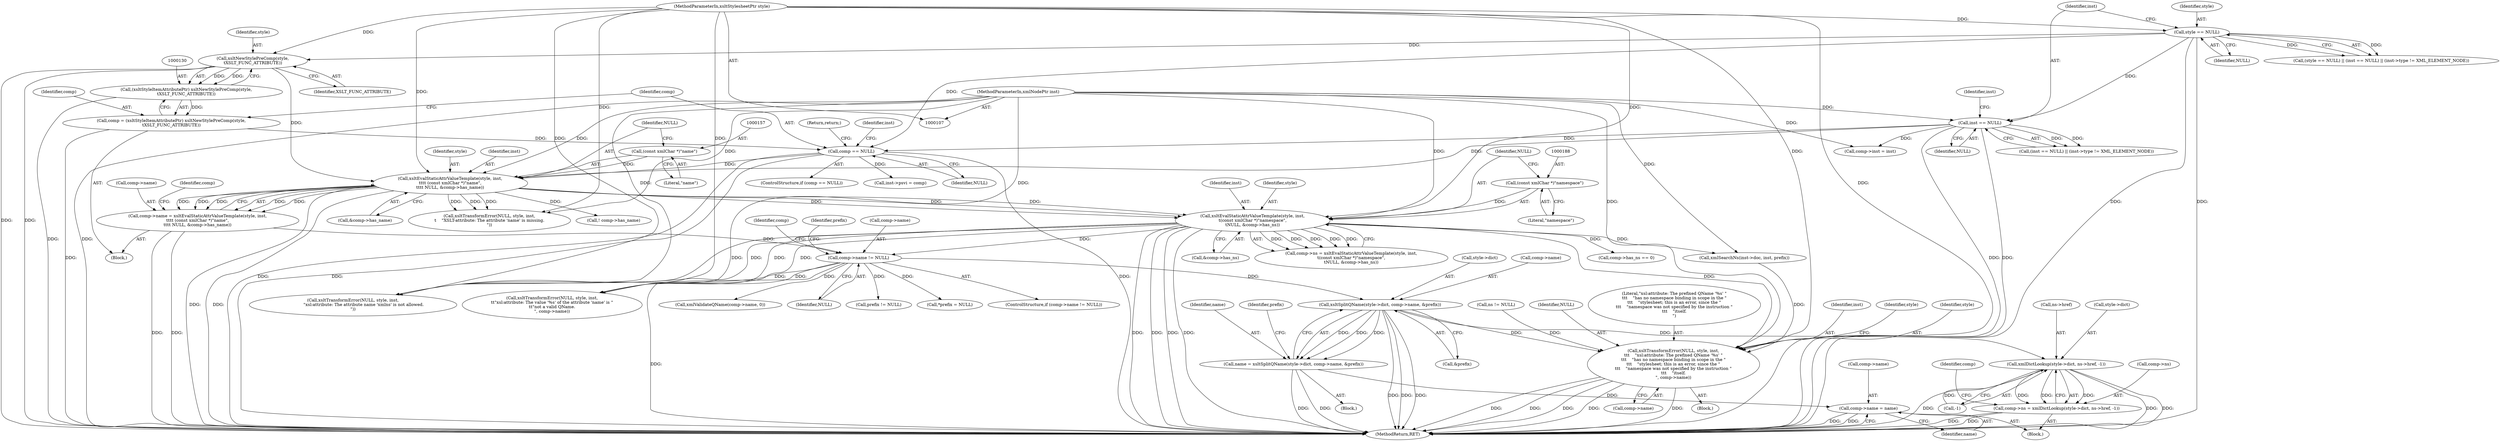 digraph "0_Chrome_96dbafe288dbe2f0cc45fa3c39daf6d0c37acbab_28@pointer" {
"1000241" [label="(Call,xsltSplitQName(style->dict, comp->name, &prefix))"];
"1000196" [label="(Call,comp->name != NULL)"];
"1000149" [label="(Call,comp->name = xsltEvalStaticAttrValueTemplate(style, inst,\n\t\t\t\t (const xmlChar *)\"name\",\n\t\t\t\t NULL, &comp->has_name))"];
"1000153" [label="(Call,xsltEvalStaticAttrValueTemplate(style, inst,\n\t\t\t\t (const xmlChar *)\"name\",\n\t\t\t\t NULL, &comp->has_name))"];
"1000131" [label="(Call,xsltNewStylePreComp(style,\n\tXSLT_FUNC_ATTRIBUTE))"];
"1000114" [label="(Call,style == NULL)"];
"1000108" [label="(MethodParameterIn,xsltStylesheetPtr style)"];
"1000109" [label="(MethodParameterIn,xmlNodePtr inst)"];
"1000118" [label="(Call,inst == NULL)"];
"1000156" [label="(Call,(const xmlChar *)\"name\")"];
"1000135" [label="(Call,comp == NULL)"];
"1000127" [label="(Call,comp = (xsltStyleItemAttributePtr) xsltNewStylePreComp(style,\n\tXSLT_FUNC_ATTRIBUTE))"];
"1000129" [label="(Call,(xsltStyleItemAttributePtr) xsltNewStylePreComp(style,\n\tXSLT_FUNC_ATTRIBUTE))"];
"1000184" [label="(Call,xsltEvalStaticAttrValueTemplate(style, inst,\n\t(const xmlChar *)\"namespace\",\n\tNULL, &comp->has_ns))"];
"1000187" [label="(Call,(const xmlChar *)\"namespace\")"];
"1000239" [label="(Call,name = xsltSplitQName(style->dict, comp->name, &prefix))"];
"1000299" [label="(Call,comp->name = name)"];
"1000280" [label="(Call,xmlDictLookup(style->dict, ns->href, -1))"];
"1000276" [label="(Call,comp->ns = xmlDictLookup(style->dict, ns->href, -1))"];
"1000306" [label="(Call,xsltTransformError(NULL, style, inst,\n\t\t\t    \"xsl:attribute: The prefixed QName '%s' \"\n\t\t\t    \"has no namespace binding in scope in the \"\n\t\t\t    \"stylesheet; this is an error, since the \"\n\t\t\t    \"namespace was not specified by the instruction \"\n\t\t\t    \"itself.\n\", comp->name))"];
"1000309" [label="(Identifier,inst)"];
"1000242" [label="(Call,style->dict)"];
"1000311" [label="(Call,comp->name)"];
"1000186" [label="(Identifier,inst)"];
"1000265" [label="(Call,xmlSearchNs(inst->doc, inst, prefix))"];
"1000287" [label="(Call,-1)"];
"1000170" [label="(Call,xsltTransformError(NULL, style, inst,\n\t    \"XSLT-attribute: The attribute 'name' is missing.\n\"))"];
"1000150" [label="(Call,comp->name)"];
"1000318" [label="(MethodReturn,RET)"];
"1000116" [label="(Identifier,NULL)"];
"1000134" [label="(ControlStructure,if (comp == NULL))"];
"1000190" [label="(Identifier,NULL)"];
"1000159" [label="(Identifier,NULL)"];
"1000281" [label="(Call,style->dict)"];
"1000276" [label="(Call,comp->ns = xmlDictLookup(style->dict, ns->href, -1))"];
"1000158" [label="(Literal,\"name\")"];
"1000120" [label="(Identifier,NULL)"];
"1000251" [label="(Call,prefix != NULL)"];
"1000205" [label="(Identifier,comp)"];
"1000154" [label="(Identifier,style)"];
"1000133" [label="(Identifier,XSLT_FUNC_ATTRIBUTE)"];
"1000139" [label="(Call,inst->psvi = comp)"];
"1000256" [label="(Call,comp->has_ns == 0)"];
"1000277" [label="(Call,comp->ns)"];
"1000240" [label="(Identifier,name)"];
"1000119" [label="(Identifier,inst)"];
"1000189" [label="(Literal,\"namespace\")"];
"1000284" [label="(Call,ns->href)"];
"1000245" [label="(Call,comp->name)"];
"1000305" [label="(Block,)"];
"1000138" [label="(Return,return;)"];
"1000252" [label="(Identifier,prefix)"];
"1000108" [label="(MethodParameterIn,xsltStylesheetPtr style)"];
"1000196" [label="(Call,comp->name != NULL)"];
"1000223" [label="(Call,xsltTransformError(NULL, style, inst,\n                \"xsl:attribute: The attribute name 'xmlns' is not allowed.\n\"))"];
"1000109" [label="(MethodParameterIn,xmlNodePtr inst)"];
"1000153" [label="(Call,xsltEvalStaticAttrValueTemplate(style, inst,\n\t\t\t\t (const xmlChar *)\"name\",\n\t\t\t\t NULL, &comp->has_name))"];
"1000291" [label="(Identifier,comp)"];
"1000156" [label="(Call,(const xmlChar *)\"name\")"];
"1000110" [label="(Block,)"];
"1000316" [label="(Identifier,style)"];
"1000187" [label="(Call,(const xmlChar *)\"namespace\")"];
"1000123" [label="(Identifier,inst)"];
"1000113" [label="(Call,(style == NULL) || (inst == NULL) || (inst->type != XML_ELEMENT_NODE))"];
"1000131" [label="(Call,xsltNewStylePreComp(style,\n\tXSLT_FUNC_ATTRIBUTE))"];
"1000241" [label="(Call,xsltSplitQName(style->dict, comp->name, &prefix))"];
"1000185" [label="(Identifier,style)"];
"1000165" [label="(Call,! comp->has_name)"];
"1000209" [label="(Call,xsltTransformError(NULL, style, inst,\n\t\t\"xsl:attribute: The value '%s' of the attribute 'name' is \"\n\t\t\"not a valid QName.\n\", comp->name))"];
"1000235" [label="(Call,*prefix = NULL)"];
"1000236" [label="(Identifier,prefix)"];
"1000137" [label="(Identifier,NULL)"];
"1000303" [label="(Identifier,name)"];
"1000155" [label="(Identifier,inst)"];
"1000144" [label="(Call,comp->inst = inst)"];
"1000136" [label="(Identifier,comp)"];
"1000167" [label="(Identifier,comp)"];
"1000184" [label="(Call,xsltEvalStaticAttrValueTemplate(style, inst,\n\t(const xmlChar *)\"namespace\",\n\tNULL, &comp->has_ns))"];
"1000195" [label="(ControlStructure,if (comp->name != NULL))"];
"1000128" [label="(Identifier,comp)"];
"1000308" [label="(Identifier,style)"];
"1000191" [label="(Call,&comp->has_ns)"];
"1000149" [label="(Call,comp->name = xsltEvalStaticAttrValueTemplate(style, inst,\n\t\t\t\t (const xmlChar *)\"name\",\n\t\t\t\t NULL, &comp->has_name))"];
"1000239" [label="(Call,name = xsltSplitQName(style->dict, comp->name, &prefix))"];
"1000272" [label="(Call,ns != NULL)"];
"1000280" [label="(Call,xmlDictLookup(style->dict, ns->href, -1))"];
"1000141" [label="(Identifier,inst)"];
"1000129" [label="(Call,(xsltStyleItemAttributePtr) xsltNewStylePreComp(style,\n\tXSLT_FUNC_ATTRIBUTE))"];
"1000118" [label="(Call,inst == NULL)"];
"1000160" [label="(Call,&comp->has_name)"];
"1000203" [label="(Call,xmlValidateQName(comp->name, 0))"];
"1000300" [label="(Call,comp->name)"];
"1000115" [label="(Identifier,style)"];
"1000233" [label="(Block,)"];
"1000197" [label="(Call,comp->name)"];
"1000306" [label="(Call,xsltTransformError(NULL, style, inst,\n\t\t\t    \"xsl:attribute: The prefixed QName '%s' \"\n\t\t\t    \"has no namespace binding in scope in the \"\n\t\t\t    \"stylesheet; this is an error, since the \"\n\t\t\t    \"namespace was not specified by the instruction \"\n\t\t\t    \"itself.\n\", comp->name))"];
"1000248" [label="(Call,&prefix)"];
"1000275" [label="(Block,)"];
"1000114" [label="(Call,style == NULL)"];
"1000299" [label="(Call,comp->name = name)"];
"1000180" [label="(Call,comp->ns = xsltEvalStaticAttrValueTemplate(style, inst,\n\t(const xmlChar *)\"namespace\",\n\tNULL, &comp->has_ns))"];
"1000127" [label="(Call,comp = (xsltStyleItemAttributePtr) xsltNewStylePreComp(style,\n\tXSLT_FUNC_ATTRIBUTE))"];
"1000132" [label="(Identifier,style)"];
"1000117" [label="(Call,(inst == NULL) || (inst->type != XML_ELEMENT_NODE))"];
"1000135" [label="(Call,comp == NULL)"];
"1000307" [label="(Identifier,NULL)"];
"1000310" [label="(Literal,\"xsl:attribute: The prefixed QName '%s' \"\n\t\t\t    \"has no namespace binding in scope in the \"\n\t\t\t    \"stylesheet; this is an error, since the \"\n\t\t\t    \"namespace was not specified by the instruction \"\n\t\t\t    \"itself.\n\")"];
"1000200" [label="(Identifier,NULL)"];
"1000241" -> "1000239"  [label="AST: "];
"1000241" -> "1000248"  [label="CFG: "];
"1000242" -> "1000241"  [label="AST: "];
"1000245" -> "1000241"  [label="AST: "];
"1000248" -> "1000241"  [label="AST: "];
"1000239" -> "1000241"  [label="CFG: "];
"1000241" -> "1000318"  [label="DDG: "];
"1000241" -> "1000318"  [label="DDG: "];
"1000241" -> "1000318"  [label="DDG: "];
"1000241" -> "1000239"  [label="DDG: "];
"1000241" -> "1000239"  [label="DDG: "];
"1000241" -> "1000239"  [label="DDG: "];
"1000196" -> "1000241"  [label="DDG: "];
"1000241" -> "1000280"  [label="DDG: "];
"1000241" -> "1000306"  [label="DDG: "];
"1000196" -> "1000195"  [label="AST: "];
"1000196" -> "1000200"  [label="CFG: "];
"1000197" -> "1000196"  [label="AST: "];
"1000200" -> "1000196"  [label="AST: "];
"1000205" -> "1000196"  [label="CFG: "];
"1000236" -> "1000196"  [label="CFG: "];
"1000196" -> "1000318"  [label="DDG: "];
"1000149" -> "1000196"  [label="DDG: "];
"1000184" -> "1000196"  [label="DDG: "];
"1000196" -> "1000203"  [label="DDG: "];
"1000196" -> "1000209"  [label="DDG: "];
"1000196" -> "1000223"  [label="DDG: "];
"1000196" -> "1000235"  [label="DDG: "];
"1000196" -> "1000251"  [label="DDG: "];
"1000149" -> "1000110"  [label="AST: "];
"1000149" -> "1000153"  [label="CFG: "];
"1000150" -> "1000149"  [label="AST: "];
"1000153" -> "1000149"  [label="AST: "];
"1000167" -> "1000149"  [label="CFG: "];
"1000149" -> "1000318"  [label="DDG: "];
"1000149" -> "1000318"  [label="DDG: "];
"1000153" -> "1000149"  [label="DDG: "];
"1000153" -> "1000149"  [label="DDG: "];
"1000153" -> "1000149"  [label="DDG: "];
"1000153" -> "1000149"  [label="DDG: "];
"1000153" -> "1000149"  [label="DDG: "];
"1000153" -> "1000160"  [label="CFG: "];
"1000154" -> "1000153"  [label="AST: "];
"1000155" -> "1000153"  [label="AST: "];
"1000156" -> "1000153"  [label="AST: "];
"1000159" -> "1000153"  [label="AST: "];
"1000160" -> "1000153"  [label="AST: "];
"1000153" -> "1000318"  [label="DDG: "];
"1000153" -> "1000318"  [label="DDG: "];
"1000131" -> "1000153"  [label="DDG: "];
"1000108" -> "1000153"  [label="DDG: "];
"1000109" -> "1000153"  [label="DDG: "];
"1000118" -> "1000153"  [label="DDG: "];
"1000156" -> "1000153"  [label="DDG: "];
"1000135" -> "1000153"  [label="DDG: "];
"1000153" -> "1000165"  [label="DDG: "];
"1000153" -> "1000170"  [label="DDG: "];
"1000153" -> "1000170"  [label="DDG: "];
"1000153" -> "1000170"  [label="DDG: "];
"1000153" -> "1000184"  [label="DDG: "];
"1000153" -> "1000184"  [label="DDG: "];
"1000153" -> "1000184"  [label="DDG: "];
"1000131" -> "1000129"  [label="AST: "];
"1000131" -> "1000133"  [label="CFG: "];
"1000132" -> "1000131"  [label="AST: "];
"1000133" -> "1000131"  [label="AST: "];
"1000129" -> "1000131"  [label="CFG: "];
"1000131" -> "1000318"  [label="DDG: "];
"1000131" -> "1000318"  [label="DDG: "];
"1000131" -> "1000129"  [label="DDG: "];
"1000131" -> "1000129"  [label="DDG: "];
"1000114" -> "1000131"  [label="DDG: "];
"1000108" -> "1000131"  [label="DDG: "];
"1000114" -> "1000113"  [label="AST: "];
"1000114" -> "1000116"  [label="CFG: "];
"1000115" -> "1000114"  [label="AST: "];
"1000116" -> "1000114"  [label="AST: "];
"1000119" -> "1000114"  [label="CFG: "];
"1000113" -> "1000114"  [label="CFG: "];
"1000114" -> "1000318"  [label="DDG: "];
"1000114" -> "1000318"  [label="DDG: "];
"1000114" -> "1000113"  [label="DDG: "];
"1000114" -> "1000113"  [label="DDG: "];
"1000108" -> "1000114"  [label="DDG: "];
"1000114" -> "1000118"  [label="DDG: "];
"1000114" -> "1000135"  [label="DDG: "];
"1000108" -> "1000107"  [label="AST: "];
"1000108" -> "1000318"  [label="DDG: "];
"1000108" -> "1000170"  [label="DDG: "];
"1000108" -> "1000184"  [label="DDG: "];
"1000108" -> "1000209"  [label="DDG: "];
"1000108" -> "1000223"  [label="DDG: "];
"1000108" -> "1000306"  [label="DDG: "];
"1000109" -> "1000107"  [label="AST: "];
"1000109" -> "1000318"  [label="DDG: "];
"1000109" -> "1000118"  [label="DDG: "];
"1000109" -> "1000144"  [label="DDG: "];
"1000109" -> "1000170"  [label="DDG: "];
"1000109" -> "1000184"  [label="DDG: "];
"1000109" -> "1000209"  [label="DDG: "];
"1000109" -> "1000223"  [label="DDG: "];
"1000109" -> "1000265"  [label="DDG: "];
"1000109" -> "1000306"  [label="DDG: "];
"1000118" -> "1000117"  [label="AST: "];
"1000118" -> "1000120"  [label="CFG: "];
"1000119" -> "1000118"  [label="AST: "];
"1000120" -> "1000118"  [label="AST: "];
"1000123" -> "1000118"  [label="CFG: "];
"1000117" -> "1000118"  [label="CFG: "];
"1000118" -> "1000318"  [label="DDG: "];
"1000118" -> "1000318"  [label="DDG: "];
"1000118" -> "1000117"  [label="DDG: "];
"1000118" -> "1000117"  [label="DDG: "];
"1000118" -> "1000135"  [label="DDG: "];
"1000118" -> "1000144"  [label="DDG: "];
"1000156" -> "1000158"  [label="CFG: "];
"1000157" -> "1000156"  [label="AST: "];
"1000158" -> "1000156"  [label="AST: "];
"1000159" -> "1000156"  [label="CFG: "];
"1000135" -> "1000134"  [label="AST: "];
"1000135" -> "1000137"  [label="CFG: "];
"1000136" -> "1000135"  [label="AST: "];
"1000137" -> "1000135"  [label="AST: "];
"1000138" -> "1000135"  [label="CFG: "];
"1000141" -> "1000135"  [label="CFG: "];
"1000135" -> "1000318"  [label="DDG: "];
"1000135" -> "1000318"  [label="DDG: "];
"1000135" -> "1000318"  [label="DDG: "];
"1000127" -> "1000135"  [label="DDG: "];
"1000135" -> "1000139"  [label="DDG: "];
"1000127" -> "1000110"  [label="AST: "];
"1000127" -> "1000129"  [label="CFG: "];
"1000128" -> "1000127"  [label="AST: "];
"1000129" -> "1000127"  [label="AST: "];
"1000136" -> "1000127"  [label="CFG: "];
"1000127" -> "1000318"  [label="DDG: "];
"1000129" -> "1000127"  [label="DDG: "];
"1000130" -> "1000129"  [label="AST: "];
"1000129" -> "1000318"  [label="DDG: "];
"1000184" -> "1000180"  [label="AST: "];
"1000184" -> "1000191"  [label="CFG: "];
"1000185" -> "1000184"  [label="AST: "];
"1000186" -> "1000184"  [label="AST: "];
"1000187" -> "1000184"  [label="AST: "];
"1000190" -> "1000184"  [label="AST: "];
"1000191" -> "1000184"  [label="AST: "];
"1000180" -> "1000184"  [label="CFG: "];
"1000184" -> "1000318"  [label="DDG: "];
"1000184" -> "1000318"  [label="DDG: "];
"1000184" -> "1000318"  [label="DDG: "];
"1000184" -> "1000318"  [label="DDG: "];
"1000184" -> "1000180"  [label="DDG: "];
"1000184" -> "1000180"  [label="DDG: "];
"1000184" -> "1000180"  [label="DDG: "];
"1000184" -> "1000180"  [label="DDG: "];
"1000184" -> "1000180"  [label="DDG: "];
"1000187" -> "1000184"  [label="DDG: "];
"1000184" -> "1000209"  [label="DDG: "];
"1000184" -> "1000209"  [label="DDG: "];
"1000184" -> "1000223"  [label="DDG: "];
"1000184" -> "1000223"  [label="DDG: "];
"1000184" -> "1000256"  [label="DDG: "];
"1000184" -> "1000265"  [label="DDG: "];
"1000184" -> "1000306"  [label="DDG: "];
"1000187" -> "1000189"  [label="CFG: "];
"1000188" -> "1000187"  [label="AST: "];
"1000189" -> "1000187"  [label="AST: "];
"1000190" -> "1000187"  [label="CFG: "];
"1000239" -> "1000233"  [label="AST: "];
"1000240" -> "1000239"  [label="AST: "];
"1000252" -> "1000239"  [label="CFG: "];
"1000239" -> "1000318"  [label="DDG: "];
"1000239" -> "1000318"  [label="DDG: "];
"1000239" -> "1000299"  [label="DDG: "];
"1000299" -> "1000275"  [label="AST: "];
"1000299" -> "1000303"  [label="CFG: "];
"1000300" -> "1000299"  [label="AST: "];
"1000303" -> "1000299"  [label="AST: "];
"1000318" -> "1000299"  [label="CFG: "];
"1000299" -> "1000318"  [label="DDG: "];
"1000299" -> "1000318"  [label="DDG: "];
"1000280" -> "1000276"  [label="AST: "];
"1000280" -> "1000287"  [label="CFG: "];
"1000281" -> "1000280"  [label="AST: "];
"1000284" -> "1000280"  [label="AST: "];
"1000287" -> "1000280"  [label="AST: "];
"1000276" -> "1000280"  [label="CFG: "];
"1000280" -> "1000318"  [label="DDG: "];
"1000280" -> "1000318"  [label="DDG: "];
"1000280" -> "1000318"  [label="DDG: "];
"1000280" -> "1000276"  [label="DDG: "];
"1000280" -> "1000276"  [label="DDG: "];
"1000280" -> "1000276"  [label="DDG: "];
"1000287" -> "1000280"  [label="DDG: "];
"1000276" -> "1000275"  [label="AST: "];
"1000277" -> "1000276"  [label="AST: "];
"1000291" -> "1000276"  [label="CFG: "];
"1000276" -> "1000318"  [label="DDG: "];
"1000276" -> "1000318"  [label="DDG: "];
"1000306" -> "1000305"  [label="AST: "];
"1000306" -> "1000311"  [label="CFG: "];
"1000307" -> "1000306"  [label="AST: "];
"1000308" -> "1000306"  [label="AST: "];
"1000309" -> "1000306"  [label="AST: "];
"1000310" -> "1000306"  [label="AST: "];
"1000311" -> "1000306"  [label="AST: "];
"1000316" -> "1000306"  [label="CFG: "];
"1000306" -> "1000318"  [label="DDG: "];
"1000306" -> "1000318"  [label="DDG: "];
"1000306" -> "1000318"  [label="DDG: "];
"1000306" -> "1000318"  [label="DDG: "];
"1000306" -> "1000318"  [label="DDG: "];
"1000272" -> "1000306"  [label="DDG: "];
"1000265" -> "1000306"  [label="DDG: "];
}
